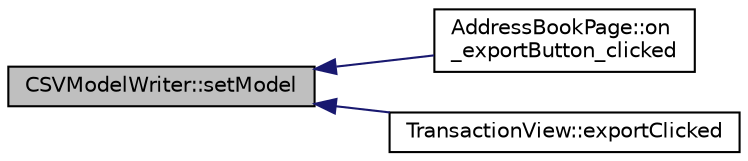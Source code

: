 digraph "CSVModelWriter::setModel"
{
  edge [fontname="Helvetica",fontsize="10",labelfontname="Helvetica",labelfontsize="10"];
  node [fontname="Helvetica",fontsize="10",shape=record];
  rankdir="LR";
  Node7 [label="CSVModelWriter::setModel",height=0.2,width=0.4,color="black", fillcolor="grey75", style="filled", fontcolor="black"];
  Node7 -> Node8 [dir="back",color="midnightblue",fontsize="10",style="solid",fontname="Helvetica"];
  Node8 [label="AddressBookPage::on\l_exportButton_clicked",height=0.2,width=0.4,color="black", fillcolor="white", style="filled",URL="$class_address_book_page.html#a4f1d34f71ac7d4f64d4ba6bc87ee0525",tooltip="Export button clicked. "];
  Node7 -> Node9 [dir="back",color="midnightblue",fontsize="10",style="solid",fontname="Helvetica"];
  Node9 [label="TransactionView::exportClicked",height=0.2,width=0.4,color="black", fillcolor="white", style="filled",URL="$class_transaction_view.html#a5983022ff1e5395f87de3c5728eff8da"];
}
